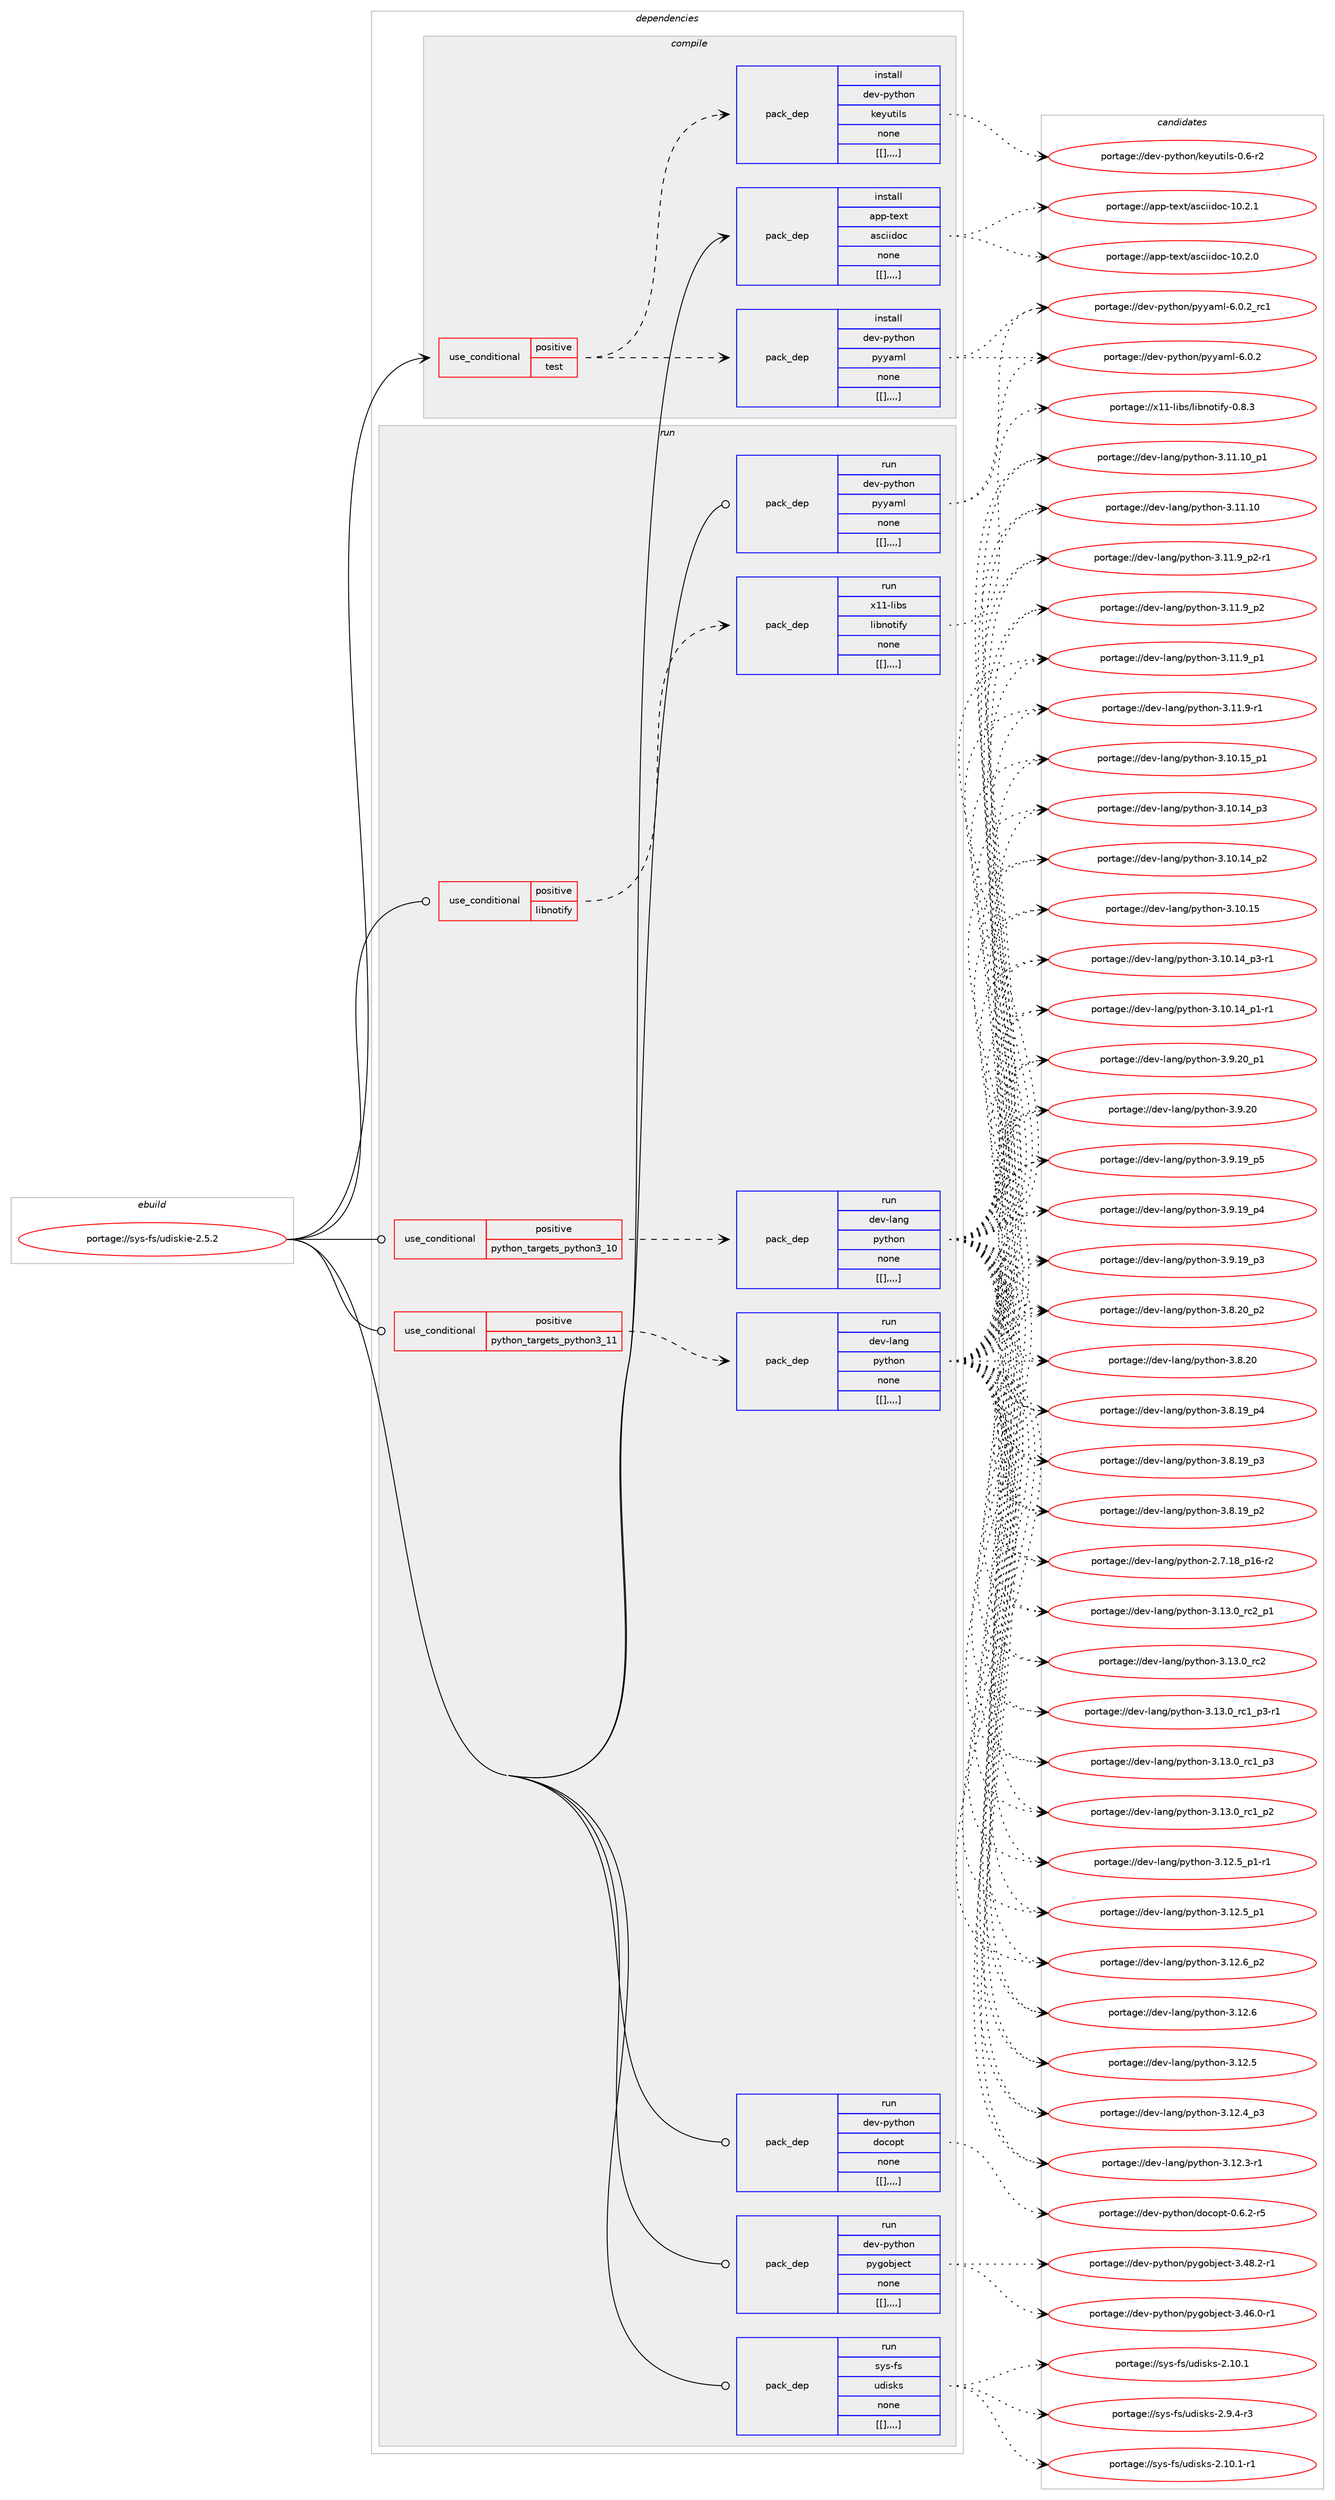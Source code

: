 digraph prolog {

# *************
# Graph options
# *************

newrank=true;
concentrate=true;
compound=true;
graph [rankdir=LR,fontname=Helvetica,fontsize=10,ranksep=1.5];#, ranksep=2.5, nodesep=0.2];
edge  [arrowhead=vee];
node  [fontname=Helvetica,fontsize=10];

# **********
# The ebuild
# **********

subgraph cluster_leftcol {
color=gray;
label=<<i>ebuild</i>>;
id [label="portage://sys-fs/udiskie-2.5.2", color=red, width=4, href="../sys-fs/udiskie-2.5.2.svg"];
}

# ****************
# The dependencies
# ****************

subgraph cluster_midcol {
color=gray;
label=<<i>dependencies</i>>;
subgraph cluster_compile {
fillcolor="#eeeeee";
style=filled;
label=<<i>compile</i>>;
subgraph cond121337 {
dependency450138 [label=<<TABLE BORDER="0" CELLBORDER="1" CELLSPACING="0" CELLPADDING="4"><TR><TD ROWSPAN="3" CELLPADDING="10">use_conditional</TD></TR><TR><TD>positive</TD></TR><TR><TD>test</TD></TR></TABLE>>, shape=none, color=red];
subgraph pack325819 {
dependency450139 [label=<<TABLE BORDER="0" CELLBORDER="1" CELLSPACING="0" CELLPADDING="4" WIDTH="220"><TR><TD ROWSPAN="6" CELLPADDING="30">pack_dep</TD></TR><TR><TD WIDTH="110">install</TD></TR><TR><TD>dev-python</TD></TR><TR><TD>keyutils</TD></TR><TR><TD>none</TD></TR><TR><TD>[[],,,,]</TD></TR></TABLE>>, shape=none, color=blue];
}
dependency450138:e -> dependency450139:w [weight=20,style="dashed",arrowhead="vee"];
subgraph pack325820 {
dependency450140 [label=<<TABLE BORDER="0" CELLBORDER="1" CELLSPACING="0" CELLPADDING="4" WIDTH="220"><TR><TD ROWSPAN="6" CELLPADDING="30">pack_dep</TD></TR><TR><TD WIDTH="110">install</TD></TR><TR><TD>dev-python</TD></TR><TR><TD>pyyaml</TD></TR><TR><TD>none</TD></TR><TR><TD>[[],,,,]</TD></TR></TABLE>>, shape=none, color=blue];
}
dependency450138:e -> dependency450140:w [weight=20,style="dashed",arrowhead="vee"];
}
id:e -> dependency450138:w [weight=20,style="solid",arrowhead="vee"];
subgraph pack325821 {
dependency450141 [label=<<TABLE BORDER="0" CELLBORDER="1" CELLSPACING="0" CELLPADDING="4" WIDTH="220"><TR><TD ROWSPAN="6" CELLPADDING="30">pack_dep</TD></TR><TR><TD WIDTH="110">install</TD></TR><TR><TD>app-text</TD></TR><TR><TD>asciidoc</TD></TR><TR><TD>none</TD></TR><TR><TD>[[],,,,]</TD></TR></TABLE>>, shape=none, color=blue];
}
id:e -> dependency450141:w [weight=20,style="solid",arrowhead="vee"];
}
subgraph cluster_compileandrun {
fillcolor="#eeeeee";
style=filled;
label=<<i>compile and run</i>>;
}
subgraph cluster_run {
fillcolor="#eeeeee";
style=filled;
label=<<i>run</i>>;
subgraph cond121338 {
dependency450142 [label=<<TABLE BORDER="0" CELLBORDER="1" CELLSPACING="0" CELLPADDING="4"><TR><TD ROWSPAN="3" CELLPADDING="10">use_conditional</TD></TR><TR><TD>positive</TD></TR><TR><TD>libnotify</TD></TR></TABLE>>, shape=none, color=red];
subgraph pack325822 {
dependency450143 [label=<<TABLE BORDER="0" CELLBORDER="1" CELLSPACING="0" CELLPADDING="4" WIDTH="220"><TR><TD ROWSPAN="6" CELLPADDING="30">pack_dep</TD></TR><TR><TD WIDTH="110">run</TD></TR><TR><TD>x11-libs</TD></TR><TR><TD>libnotify</TD></TR><TR><TD>none</TD></TR><TR><TD>[[],,,,]</TD></TR></TABLE>>, shape=none, color=blue];
}
dependency450142:e -> dependency450143:w [weight=20,style="dashed",arrowhead="vee"];
}
id:e -> dependency450142:w [weight=20,style="solid",arrowhead="odot"];
subgraph cond121339 {
dependency450144 [label=<<TABLE BORDER="0" CELLBORDER="1" CELLSPACING="0" CELLPADDING="4"><TR><TD ROWSPAN="3" CELLPADDING="10">use_conditional</TD></TR><TR><TD>positive</TD></TR><TR><TD>python_targets_python3_10</TD></TR></TABLE>>, shape=none, color=red];
subgraph pack325823 {
dependency450145 [label=<<TABLE BORDER="0" CELLBORDER="1" CELLSPACING="0" CELLPADDING="4" WIDTH="220"><TR><TD ROWSPAN="6" CELLPADDING="30">pack_dep</TD></TR><TR><TD WIDTH="110">run</TD></TR><TR><TD>dev-lang</TD></TR><TR><TD>python</TD></TR><TR><TD>none</TD></TR><TR><TD>[[],,,,]</TD></TR></TABLE>>, shape=none, color=blue];
}
dependency450144:e -> dependency450145:w [weight=20,style="dashed",arrowhead="vee"];
}
id:e -> dependency450144:w [weight=20,style="solid",arrowhead="odot"];
subgraph cond121340 {
dependency450146 [label=<<TABLE BORDER="0" CELLBORDER="1" CELLSPACING="0" CELLPADDING="4"><TR><TD ROWSPAN="3" CELLPADDING="10">use_conditional</TD></TR><TR><TD>positive</TD></TR><TR><TD>python_targets_python3_11</TD></TR></TABLE>>, shape=none, color=red];
subgraph pack325824 {
dependency450147 [label=<<TABLE BORDER="0" CELLBORDER="1" CELLSPACING="0" CELLPADDING="4" WIDTH="220"><TR><TD ROWSPAN="6" CELLPADDING="30">pack_dep</TD></TR><TR><TD WIDTH="110">run</TD></TR><TR><TD>dev-lang</TD></TR><TR><TD>python</TD></TR><TR><TD>none</TD></TR><TR><TD>[[],,,,]</TD></TR></TABLE>>, shape=none, color=blue];
}
dependency450146:e -> dependency450147:w [weight=20,style="dashed",arrowhead="vee"];
}
id:e -> dependency450146:w [weight=20,style="solid",arrowhead="odot"];
subgraph pack325825 {
dependency450148 [label=<<TABLE BORDER="0" CELLBORDER="1" CELLSPACING="0" CELLPADDING="4" WIDTH="220"><TR><TD ROWSPAN="6" CELLPADDING="30">pack_dep</TD></TR><TR><TD WIDTH="110">run</TD></TR><TR><TD>dev-python</TD></TR><TR><TD>docopt</TD></TR><TR><TD>none</TD></TR><TR><TD>[[],,,,]</TD></TR></TABLE>>, shape=none, color=blue];
}
id:e -> dependency450148:w [weight=20,style="solid",arrowhead="odot"];
subgraph pack325826 {
dependency450149 [label=<<TABLE BORDER="0" CELLBORDER="1" CELLSPACING="0" CELLPADDING="4" WIDTH="220"><TR><TD ROWSPAN="6" CELLPADDING="30">pack_dep</TD></TR><TR><TD WIDTH="110">run</TD></TR><TR><TD>dev-python</TD></TR><TR><TD>pygobject</TD></TR><TR><TD>none</TD></TR><TR><TD>[[],,,,]</TD></TR></TABLE>>, shape=none, color=blue];
}
id:e -> dependency450149:w [weight=20,style="solid",arrowhead="odot"];
subgraph pack325827 {
dependency450150 [label=<<TABLE BORDER="0" CELLBORDER="1" CELLSPACING="0" CELLPADDING="4" WIDTH="220"><TR><TD ROWSPAN="6" CELLPADDING="30">pack_dep</TD></TR><TR><TD WIDTH="110">run</TD></TR><TR><TD>dev-python</TD></TR><TR><TD>pyyaml</TD></TR><TR><TD>none</TD></TR><TR><TD>[[],,,,]</TD></TR></TABLE>>, shape=none, color=blue];
}
id:e -> dependency450150:w [weight=20,style="solid",arrowhead="odot"];
subgraph pack325828 {
dependency450151 [label=<<TABLE BORDER="0" CELLBORDER="1" CELLSPACING="0" CELLPADDING="4" WIDTH="220"><TR><TD ROWSPAN="6" CELLPADDING="30">pack_dep</TD></TR><TR><TD WIDTH="110">run</TD></TR><TR><TD>sys-fs</TD></TR><TR><TD>udisks</TD></TR><TR><TD>none</TD></TR><TR><TD>[[],,,,]</TD></TR></TABLE>>, shape=none, color=blue];
}
id:e -> dependency450151:w [weight=20,style="solid",arrowhead="odot"];
}
}

# **************
# The candidates
# **************

subgraph cluster_choices {
rank=same;
color=gray;
label=<<i>candidates</i>>;

subgraph choice325819 {
color=black;
nodesep=1;
choice1001011184511212111610411111047107101121117116105108115454846544511450 [label="portage://dev-python/keyutils-0.6-r2", color=red, width=4,href="../dev-python/keyutils-0.6-r2.svg"];
dependency450139:e -> choice1001011184511212111610411111047107101121117116105108115454846544511450:w [style=dotted,weight="100"];
}
subgraph choice325820 {
color=black;
nodesep=1;
choice100101118451121211161041111104711212112197109108455446484650951149949 [label="portage://dev-python/pyyaml-6.0.2_rc1", color=red, width=4,href="../dev-python/pyyaml-6.0.2_rc1.svg"];
choice100101118451121211161041111104711212112197109108455446484650 [label="portage://dev-python/pyyaml-6.0.2", color=red, width=4,href="../dev-python/pyyaml-6.0.2.svg"];
dependency450140:e -> choice100101118451121211161041111104711212112197109108455446484650951149949:w [style=dotted,weight="100"];
dependency450140:e -> choice100101118451121211161041111104711212112197109108455446484650:w [style=dotted,weight="100"];
}
subgraph choice325821 {
color=black;
nodesep=1;
choice97112112451161011201164797115991051051001119945494846504649 [label="portage://app-text/asciidoc-10.2.1", color=red, width=4,href="../app-text/asciidoc-10.2.1.svg"];
choice97112112451161011201164797115991051051001119945494846504648 [label="portage://app-text/asciidoc-10.2.0", color=red, width=4,href="../app-text/asciidoc-10.2.0.svg"];
dependency450141:e -> choice97112112451161011201164797115991051051001119945494846504649:w [style=dotted,weight="100"];
dependency450141:e -> choice97112112451161011201164797115991051051001119945494846504648:w [style=dotted,weight="100"];
}
subgraph choice325822 {
color=black;
nodesep=1;
choice120494945108105981154710810598110111116105102121454846564651 [label="portage://x11-libs/libnotify-0.8.3", color=red, width=4,href="../x11-libs/libnotify-0.8.3.svg"];
dependency450143:e -> choice120494945108105981154710810598110111116105102121454846564651:w [style=dotted,weight="100"];
}
subgraph choice325823 {
color=black;
nodesep=1;
choice100101118451089711010347112121116104111110455146495146489511499509511249 [label="portage://dev-lang/python-3.13.0_rc2_p1", color=red, width=4,href="../dev-lang/python-3.13.0_rc2_p1.svg"];
choice10010111845108971101034711212111610411111045514649514648951149950 [label="portage://dev-lang/python-3.13.0_rc2", color=red, width=4,href="../dev-lang/python-3.13.0_rc2.svg"];
choice1001011184510897110103471121211161041111104551464951464895114994995112514511449 [label="portage://dev-lang/python-3.13.0_rc1_p3-r1", color=red, width=4,href="../dev-lang/python-3.13.0_rc1_p3-r1.svg"];
choice100101118451089711010347112121116104111110455146495146489511499499511251 [label="portage://dev-lang/python-3.13.0_rc1_p3", color=red, width=4,href="../dev-lang/python-3.13.0_rc1_p3.svg"];
choice100101118451089711010347112121116104111110455146495146489511499499511250 [label="portage://dev-lang/python-3.13.0_rc1_p2", color=red, width=4,href="../dev-lang/python-3.13.0_rc1_p2.svg"];
choice100101118451089711010347112121116104111110455146495046549511250 [label="portage://dev-lang/python-3.12.6_p2", color=red, width=4,href="../dev-lang/python-3.12.6_p2.svg"];
choice10010111845108971101034711212111610411111045514649504654 [label="portage://dev-lang/python-3.12.6", color=red, width=4,href="../dev-lang/python-3.12.6.svg"];
choice1001011184510897110103471121211161041111104551464950465395112494511449 [label="portage://dev-lang/python-3.12.5_p1-r1", color=red, width=4,href="../dev-lang/python-3.12.5_p1-r1.svg"];
choice100101118451089711010347112121116104111110455146495046539511249 [label="portage://dev-lang/python-3.12.5_p1", color=red, width=4,href="../dev-lang/python-3.12.5_p1.svg"];
choice10010111845108971101034711212111610411111045514649504653 [label="portage://dev-lang/python-3.12.5", color=red, width=4,href="../dev-lang/python-3.12.5.svg"];
choice100101118451089711010347112121116104111110455146495046529511251 [label="portage://dev-lang/python-3.12.4_p3", color=red, width=4,href="../dev-lang/python-3.12.4_p3.svg"];
choice100101118451089711010347112121116104111110455146495046514511449 [label="portage://dev-lang/python-3.12.3-r1", color=red, width=4,href="../dev-lang/python-3.12.3-r1.svg"];
choice10010111845108971101034711212111610411111045514649494649489511249 [label="portage://dev-lang/python-3.11.10_p1", color=red, width=4,href="../dev-lang/python-3.11.10_p1.svg"];
choice1001011184510897110103471121211161041111104551464949464948 [label="portage://dev-lang/python-3.11.10", color=red, width=4,href="../dev-lang/python-3.11.10.svg"];
choice1001011184510897110103471121211161041111104551464949465795112504511449 [label="portage://dev-lang/python-3.11.9_p2-r1", color=red, width=4,href="../dev-lang/python-3.11.9_p2-r1.svg"];
choice100101118451089711010347112121116104111110455146494946579511250 [label="portage://dev-lang/python-3.11.9_p2", color=red, width=4,href="../dev-lang/python-3.11.9_p2.svg"];
choice100101118451089711010347112121116104111110455146494946579511249 [label="portage://dev-lang/python-3.11.9_p1", color=red, width=4,href="../dev-lang/python-3.11.9_p1.svg"];
choice100101118451089711010347112121116104111110455146494946574511449 [label="portage://dev-lang/python-3.11.9-r1", color=red, width=4,href="../dev-lang/python-3.11.9-r1.svg"];
choice10010111845108971101034711212111610411111045514649484649539511249 [label="portage://dev-lang/python-3.10.15_p1", color=red, width=4,href="../dev-lang/python-3.10.15_p1.svg"];
choice1001011184510897110103471121211161041111104551464948464953 [label="portage://dev-lang/python-3.10.15", color=red, width=4,href="../dev-lang/python-3.10.15.svg"];
choice100101118451089711010347112121116104111110455146494846495295112514511449 [label="portage://dev-lang/python-3.10.14_p3-r1", color=red, width=4,href="../dev-lang/python-3.10.14_p3-r1.svg"];
choice10010111845108971101034711212111610411111045514649484649529511251 [label="portage://dev-lang/python-3.10.14_p3", color=red, width=4,href="../dev-lang/python-3.10.14_p3.svg"];
choice10010111845108971101034711212111610411111045514649484649529511250 [label="portage://dev-lang/python-3.10.14_p2", color=red, width=4,href="../dev-lang/python-3.10.14_p2.svg"];
choice100101118451089711010347112121116104111110455146494846495295112494511449 [label="portage://dev-lang/python-3.10.14_p1-r1", color=red, width=4,href="../dev-lang/python-3.10.14_p1-r1.svg"];
choice100101118451089711010347112121116104111110455146574650489511249 [label="portage://dev-lang/python-3.9.20_p1", color=red, width=4,href="../dev-lang/python-3.9.20_p1.svg"];
choice10010111845108971101034711212111610411111045514657465048 [label="portage://dev-lang/python-3.9.20", color=red, width=4,href="../dev-lang/python-3.9.20.svg"];
choice100101118451089711010347112121116104111110455146574649579511253 [label="portage://dev-lang/python-3.9.19_p5", color=red, width=4,href="../dev-lang/python-3.9.19_p5.svg"];
choice100101118451089711010347112121116104111110455146574649579511252 [label="portage://dev-lang/python-3.9.19_p4", color=red, width=4,href="../dev-lang/python-3.9.19_p4.svg"];
choice100101118451089711010347112121116104111110455146574649579511251 [label="portage://dev-lang/python-3.9.19_p3", color=red, width=4,href="../dev-lang/python-3.9.19_p3.svg"];
choice100101118451089711010347112121116104111110455146564650489511250 [label="portage://dev-lang/python-3.8.20_p2", color=red, width=4,href="../dev-lang/python-3.8.20_p2.svg"];
choice10010111845108971101034711212111610411111045514656465048 [label="portage://dev-lang/python-3.8.20", color=red, width=4,href="../dev-lang/python-3.8.20.svg"];
choice100101118451089711010347112121116104111110455146564649579511252 [label="portage://dev-lang/python-3.8.19_p4", color=red, width=4,href="../dev-lang/python-3.8.19_p4.svg"];
choice100101118451089711010347112121116104111110455146564649579511251 [label="portage://dev-lang/python-3.8.19_p3", color=red, width=4,href="../dev-lang/python-3.8.19_p3.svg"];
choice100101118451089711010347112121116104111110455146564649579511250 [label="portage://dev-lang/python-3.8.19_p2", color=red, width=4,href="../dev-lang/python-3.8.19_p2.svg"];
choice100101118451089711010347112121116104111110455046554649569511249544511450 [label="portage://dev-lang/python-2.7.18_p16-r2", color=red, width=4,href="../dev-lang/python-2.7.18_p16-r2.svg"];
dependency450145:e -> choice100101118451089711010347112121116104111110455146495146489511499509511249:w [style=dotted,weight="100"];
dependency450145:e -> choice10010111845108971101034711212111610411111045514649514648951149950:w [style=dotted,weight="100"];
dependency450145:e -> choice1001011184510897110103471121211161041111104551464951464895114994995112514511449:w [style=dotted,weight="100"];
dependency450145:e -> choice100101118451089711010347112121116104111110455146495146489511499499511251:w [style=dotted,weight="100"];
dependency450145:e -> choice100101118451089711010347112121116104111110455146495146489511499499511250:w [style=dotted,weight="100"];
dependency450145:e -> choice100101118451089711010347112121116104111110455146495046549511250:w [style=dotted,weight="100"];
dependency450145:e -> choice10010111845108971101034711212111610411111045514649504654:w [style=dotted,weight="100"];
dependency450145:e -> choice1001011184510897110103471121211161041111104551464950465395112494511449:w [style=dotted,weight="100"];
dependency450145:e -> choice100101118451089711010347112121116104111110455146495046539511249:w [style=dotted,weight="100"];
dependency450145:e -> choice10010111845108971101034711212111610411111045514649504653:w [style=dotted,weight="100"];
dependency450145:e -> choice100101118451089711010347112121116104111110455146495046529511251:w [style=dotted,weight="100"];
dependency450145:e -> choice100101118451089711010347112121116104111110455146495046514511449:w [style=dotted,weight="100"];
dependency450145:e -> choice10010111845108971101034711212111610411111045514649494649489511249:w [style=dotted,weight="100"];
dependency450145:e -> choice1001011184510897110103471121211161041111104551464949464948:w [style=dotted,weight="100"];
dependency450145:e -> choice1001011184510897110103471121211161041111104551464949465795112504511449:w [style=dotted,weight="100"];
dependency450145:e -> choice100101118451089711010347112121116104111110455146494946579511250:w [style=dotted,weight="100"];
dependency450145:e -> choice100101118451089711010347112121116104111110455146494946579511249:w [style=dotted,weight="100"];
dependency450145:e -> choice100101118451089711010347112121116104111110455146494946574511449:w [style=dotted,weight="100"];
dependency450145:e -> choice10010111845108971101034711212111610411111045514649484649539511249:w [style=dotted,weight="100"];
dependency450145:e -> choice1001011184510897110103471121211161041111104551464948464953:w [style=dotted,weight="100"];
dependency450145:e -> choice100101118451089711010347112121116104111110455146494846495295112514511449:w [style=dotted,weight="100"];
dependency450145:e -> choice10010111845108971101034711212111610411111045514649484649529511251:w [style=dotted,weight="100"];
dependency450145:e -> choice10010111845108971101034711212111610411111045514649484649529511250:w [style=dotted,weight="100"];
dependency450145:e -> choice100101118451089711010347112121116104111110455146494846495295112494511449:w [style=dotted,weight="100"];
dependency450145:e -> choice100101118451089711010347112121116104111110455146574650489511249:w [style=dotted,weight="100"];
dependency450145:e -> choice10010111845108971101034711212111610411111045514657465048:w [style=dotted,weight="100"];
dependency450145:e -> choice100101118451089711010347112121116104111110455146574649579511253:w [style=dotted,weight="100"];
dependency450145:e -> choice100101118451089711010347112121116104111110455146574649579511252:w [style=dotted,weight="100"];
dependency450145:e -> choice100101118451089711010347112121116104111110455146574649579511251:w [style=dotted,weight="100"];
dependency450145:e -> choice100101118451089711010347112121116104111110455146564650489511250:w [style=dotted,weight="100"];
dependency450145:e -> choice10010111845108971101034711212111610411111045514656465048:w [style=dotted,weight="100"];
dependency450145:e -> choice100101118451089711010347112121116104111110455146564649579511252:w [style=dotted,weight="100"];
dependency450145:e -> choice100101118451089711010347112121116104111110455146564649579511251:w [style=dotted,weight="100"];
dependency450145:e -> choice100101118451089711010347112121116104111110455146564649579511250:w [style=dotted,weight="100"];
dependency450145:e -> choice100101118451089711010347112121116104111110455046554649569511249544511450:w [style=dotted,weight="100"];
}
subgraph choice325824 {
color=black;
nodesep=1;
choice100101118451089711010347112121116104111110455146495146489511499509511249 [label="portage://dev-lang/python-3.13.0_rc2_p1", color=red, width=4,href="../dev-lang/python-3.13.0_rc2_p1.svg"];
choice10010111845108971101034711212111610411111045514649514648951149950 [label="portage://dev-lang/python-3.13.0_rc2", color=red, width=4,href="../dev-lang/python-3.13.0_rc2.svg"];
choice1001011184510897110103471121211161041111104551464951464895114994995112514511449 [label="portage://dev-lang/python-3.13.0_rc1_p3-r1", color=red, width=4,href="../dev-lang/python-3.13.0_rc1_p3-r1.svg"];
choice100101118451089711010347112121116104111110455146495146489511499499511251 [label="portage://dev-lang/python-3.13.0_rc1_p3", color=red, width=4,href="../dev-lang/python-3.13.0_rc1_p3.svg"];
choice100101118451089711010347112121116104111110455146495146489511499499511250 [label="portage://dev-lang/python-3.13.0_rc1_p2", color=red, width=4,href="../dev-lang/python-3.13.0_rc1_p2.svg"];
choice100101118451089711010347112121116104111110455146495046549511250 [label="portage://dev-lang/python-3.12.6_p2", color=red, width=4,href="../dev-lang/python-3.12.6_p2.svg"];
choice10010111845108971101034711212111610411111045514649504654 [label="portage://dev-lang/python-3.12.6", color=red, width=4,href="../dev-lang/python-3.12.6.svg"];
choice1001011184510897110103471121211161041111104551464950465395112494511449 [label="portage://dev-lang/python-3.12.5_p1-r1", color=red, width=4,href="../dev-lang/python-3.12.5_p1-r1.svg"];
choice100101118451089711010347112121116104111110455146495046539511249 [label="portage://dev-lang/python-3.12.5_p1", color=red, width=4,href="../dev-lang/python-3.12.5_p1.svg"];
choice10010111845108971101034711212111610411111045514649504653 [label="portage://dev-lang/python-3.12.5", color=red, width=4,href="../dev-lang/python-3.12.5.svg"];
choice100101118451089711010347112121116104111110455146495046529511251 [label="portage://dev-lang/python-3.12.4_p3", color=red, width=4,href="../dev-lang/python-3.12.4_p3.svg"];
choice100101118451089711010347112121116104111110455146495046514511449 [label="portage://dev-lang/python-3.12.3-r1", color=red, width=4,href="../dev-lang/python-3.12.3-r1.svg"];
choice10010111845108971101034711212111610411111045514649494649489511249 [label="portage://dev-lang/python-3.11.10_p1", color=red, width=4,href="../dev-lang/python-3.11.10_p1.svg"];
choice1001011184510897110103471121211161041111104551464949464948 [label="portage://dev-lang/python-3.11.10", color=red, width=4,href="../dev-lang/python-3.11.10.svg"];
choice1001011184510897110103471121211161041111104551464949465795112504511449 [label="portage://dev-lang/python-3.11.9_p2-r1", color=red, width=4,href="../dev-lang/python-3.11.9_p2-r1.svg"];
choice100101118451089711010347112121116104111110455146494946579511250 [label="portage://dev-lang/python-3.11.9_p2", color=red, width=4,href="../dev-lang/python-3.11.9_p2.svg"];
choice100101118451089711010347112121116104111110455146494946579511249 [label="portage://dev-lang/python-3.11.9_p1", color=red, width=4,href="../dev-lang/python-3.11.9_p1.svg"];
choice100101118451089711010347112121116104111110455146494946574511449 [label="portage://dev-lang/python-3.11.9-r1", color=red, width=4,href="../dev-lang/python-3.11.9-r1.svg"];
choice10010111845108971101034711212111610411111045514649484649539511249 [label="portage://dev-lang/python-3.10.15_p1", color=red, width=4,href="../dev-lang/python-3.10.15_p1.svg"];
choice1001011184510897110103471121211161041111104551464948464953 [label="portage://dev-lang/python-3.10.15", color=red, width=4,href="../dev-lang/python-3.10.15.svg"];
choice100101118451089711010347112121116104111110455146494846495295112514511449 [label="portage://dev-lang/python-3.10.14_p3-r1", color=red, width=4,href="../dev-lang/python-3.10.14_p3-r1.svg"];
choice10010111845108971101034711212111610411111045514649484649529511251 [label="portage://dev-lang/python-3.10.14_p3", color=red, width=4,href="../dev-lang/python-3.10.14_p3.svg"];
choice10010111845108971101034711212111610411111045514649484649529511250 [label="portage://dev-lang/python-3.10.14_p2", color=red, width=4,href="../dev-lang/python-3.10.14_p2.svg"];
choice100101118451089711010347112121116104111110455146494846495295112494511449 [label="portage://dev-lang/python-3.10.14_p1-r1", color=red, width=4,href="../dev-lang/python-3.10.14_p1-r1.svg"];
choice100101118451089711010347112121116104111110455146574650489511249 [label="portage://dev-lang/python-3.9.20_p1", color=red, width=4,href="../dev-lang/python-3.9.20_p1.svg"];
choice10010111845108971101034711212111610411111045514657465048 [label="portage://dev-lang/python-3.9.20", color=red, width=4,href="../dev-lang/python-3.9.20.svg"];
choice100101118451089711010347112121116104111110455146574649579511253 [label="portage://dev-lang/python-3.9.19_p5", color=red, width=4,href="../dev-lang/python-3.9.19_p5.svg"];
choice100101118451089711010347112121116104111110455146574649579511252 [label="portage://dev-lang/python-3.9.19_p4", color=red, width=4,href="../dev-lang/python-3.9.19_p4.svg"];
choice100101118451089711010347112121116104111110455146574649579511251 [label="portage://dev-lang/python-3.9.19_p3", color=red, width=4,href="../dev-lang/python-3.9.19_p3.svg"];
choice100101118451089711010347112121116104111110455146564650489511250 [label="portage://dev-lang/python-3.8.20_p2", color=red, width=4,href="../dev-lang/python-3.8.20_p2.svg"];
choice10010111845108971101034711212111610411111045514656465048 [label="portage://dev-lang/python-3.8.20", color=red, width=4,href="../dev-lang/python-3.8.20.svg"];
choice100101118451089711010347112121116104111110455146564649579511252 [label="portage://dev-lang/python-3.8.19_p4", color=red, width=4,href="../dev-lang/python-3.8.19_p4.svg"];
choice100101118451089711010347112121116104111110455146564649579511251 [label="portage://dev-lang/python-3.8.19_p3", color=red, width=4,href="../dev-lang/python-3.8.19_p3.svg"];
choice100101118451089711010347112121116104111110455146564649579511250 [label="portage://dev-lang/python-3.8.19_p2", color=red, width=4,href="../dev-lang/python-3.8.19_p2.svg"];
choice100101118451089711010347112121116104111110455046554649569511249544511450 [label="portage://dev-lang/python-2.7.18_p16-r2", color=red, width=4,href="../dev-lang/python-2.7.18_p16-r2.svg"];
dependency450147:e -> choice100101118451089711010347112121116104111110455146495146489511499509511249:w [style=dotted,weight="100"];
dependency450147:e -> choice10010111845108971101034711212111610411111045514649514648951149950:w [style=dotted,weight="100"];
dependency450147:e -> choice1001011184510897110103471121211161041111104551464951464895114994995112514511449:w [style=dotted,weight="100"];
dependency450147:e -> choice100101118451089711010347112121116104111110455146495146489511499499511251:w [style=dotted,weight="100"];
dependency450147:e -> choice100101118451089711010347112121116104111110455146495146489511499499511250:w [style=dotted,weight="100"];
dependency450147:e -> choice100101118451089711010347112121116104111110455146495046549511250:w [style=dotted,weight="100"];
dependency450147:e -> choice10010111845108971101034711212111610411111045514649504654:w [style=dotted,weight="100"];
dependency450147:e -> choice1001011184510897110103471121211161041111104551464950465395112494511449:w [style=dotted,weight="100"];
dependency450147:e -> choice100101118451089711010347112121116104111110455146495046539511249:w [style=dotted,weight="100"];
dependency450147:e -> choice10010111845108971101034711212111610411111045514649504653:w [style=dotted,weight="100"];
dependency450147:e -> choice100101118451089711010347112121116104111110455146495046529511251:w [style=dotted,weight="100"];
dependency450147:e -> choice100101118451089711010347112121116104111110455146495046514511449:w [style=dotted,weight="100"];
dependency450147:e -> choice10010111845108971101034711212111610411111045514649494649489511249:w [style=dotted,weight="100"];
dependency450147:e -> choice1001011184510897110103471121211161041111104551464949464948:w [style=dotted,weight="100"];
dependency450147:e -> choice1001011184510897110103471121211161041111104551464949465795112504511449:w [style=dotted,weight="100"];
dependency450147:e -> choice100101118451089711010347112121116104111110455146494946579511250:w [style=dotted,weight="100"];
dependency450147:e -> choice100101118451089711010347112121116104111110455146494946579511249:w [style=dotted,weight="100"];
dependency450147:e -> choice100101118451089711010347112121116104111110455146494946574511449:w [style=dotted,weight="100"];
dependency450147:e -> choice10010111845108971101034711212111610411111045514649484649539511249:w [style=dotted,weight="100"];
dependency450147:e -> choice1001011184510897110103471121211161041111104551464948464953:w [style=dotted,weight="100"];
dependency450147:e -> choice100101118451089711010347112121116104111110455146494846495295112514511449:w [style=dotted,weight="100"];
dependency450147:e -> choice10010111845108971101034711212111610411111045514649484649529511251:w [style=dotted,weight="100"];
dependency450147:e -> choice10010111845108971101034711212111610411111045514649484649529511250:w [style=dotted,weight="100"];
dependency450147:e -> choice100101118451089711010347112121116104111110455146494846495295112494511449:w [style=dotted,weight="100"];
dependency450147:e -> choice100101118451089711010347112121116104111110455146574650489511249:w [style=dotted,weight="100"];
dependency450147:e -> choice10010111845108971101034711212111610411111045514657465048:w [style=dotted,weight="100"];
dependency450147:e -> choice100101118451089711010347112121116104111110455146574649579511253:w [style=dotted,weight="100"];
dependency450147:e -> choice100101118451089711010347112121116104111110455146574649579511252:w [style=dotted,weight="100"];
dependency450147:e -> choice100101118451089711010347112121116104111110455146574649579511251:w [style=dotted,weight="100"];
dependency450147:e -> choice100101118451089711010347112121116104111110455146564650489511250:w [style=dotted,weight="100"];
dependency450147:e -> choice10010111845108971101034711212111610411111045514656465048:w [style=dotted,weight="100"];
dependency450147:e -> choice100101118451089711010347112121116104111110455146564649579511252:w [style=dotted,weight="100"];
dependency450147:e -> choice100101118451089711010347112121116104111110455146564649579511251:w [style=dotted,weight="100"];
dependency450147:e -> choice100101118451089711010347112121116104111110455146564649579511250:w [style=dotted,weight="100"];
dependency450147:e -> choice100101118451089711010347112121116104111110455046554649569511249544511450:w [style=dotted,weight="100"];
}
subgraph choice325825 {
color=black;
nodesep=1;
choice1001011184511212111610411111047100111991111121164548465446504511453 [label="portage://dev-python/docopt-0.6.2-r5", color=red, width=4,href="../dev-python/docopt-0.6.2-r5.svg"];
dependency450148:e -> choice1001011184511212111610411111047100111991111121164548465446504511453:w [style=dotted,weight="100"];
}
subgraph choice325826 {
color=black;
nodesep=1;
choice10010111845112121116104111110471121211031119810610199116455146525646504511449 [label="portage://dev-python/pygobject-3.48.2-r1", color=red, width=4,href="../dev-python/pygobject-3.48.2-r1.svg"];
choice10010111845112121116104111110471121211031119810610199116455146525446484511449 [label="portage://dev-python/pygobject-3.46.0-r1", color=red, width=4,href="../dev-python/pygobject-3.46.0-r1.svg"];
dependency450149:e -> choice10010111845112121116104111110471121211031119810610199116455146525646504511449:w [style=dotted,weight="100"];
dependency450149:e -> choice10010111845112121116104111110471121211031119810610199116455146525446484511449:w [style=dotted,weight="100"];
}
subgraph choice325827 {
color=black;
nodesep=1;
choice100101118451121211161041111104711212112197109108455446484650951149949 [label="portage://dev-python/pyyaml-6.0.2_rc1", color=red, width=4,href="../dev-python/pyyaml-6.0.2_rc1.svg"];
choice100101118451121211161041111104711212112197109108455446484650 [label="portage://dev-python/pyyaml-6.0.2", color=red, width=4,href="../dev-python/pyyaml-6.0.2.svg"];
dependency450150:e -> choice100101118451121211161041111104711212112197109108455446484650951149949:w [style=dotted,weight="100"];
dependency450150:e -> choice100101118451121211161041111104711212112197109108455446484650:w [style=dotted,weight="100"];
}
subgraph choice325828 {
color=black;
nodesep=1;
choice1151211154510211547117100105115107115455046494846494511449 [label="portage://sys-fs/udisks-2.10.1-r1", color=red, width=4,href="../sys-fs/udisks-2.10.1-r1.svg"];
choice115121115451021154711710010511510711545504649484649 [label="portage://sys-fs/udisks-2.10.1", color=red, width=4,href="../sys-fs/udisks-2.10.1.svg"];
choice11512111545102115471171001051151071154550465746524511451 [label="portage://sys-fs/udisks-2.9.4-r3", color=red, width=4,href="../sys-fs/udisks-2.9.4-r3.svg"];
dependency450151:e -> choice1151211154510211547117100105115107115455046494846494511449:w [style=dotted,weight="100"];
dependency450151:e -> choice115121115451021154711710010511510711545504649484649:w [style=dotted,weight="100"];
dependency450151:e -> choice11512111545102115471171001051151071154550465746524511451:w [style=dotted,weight="100"];
}
}

}
